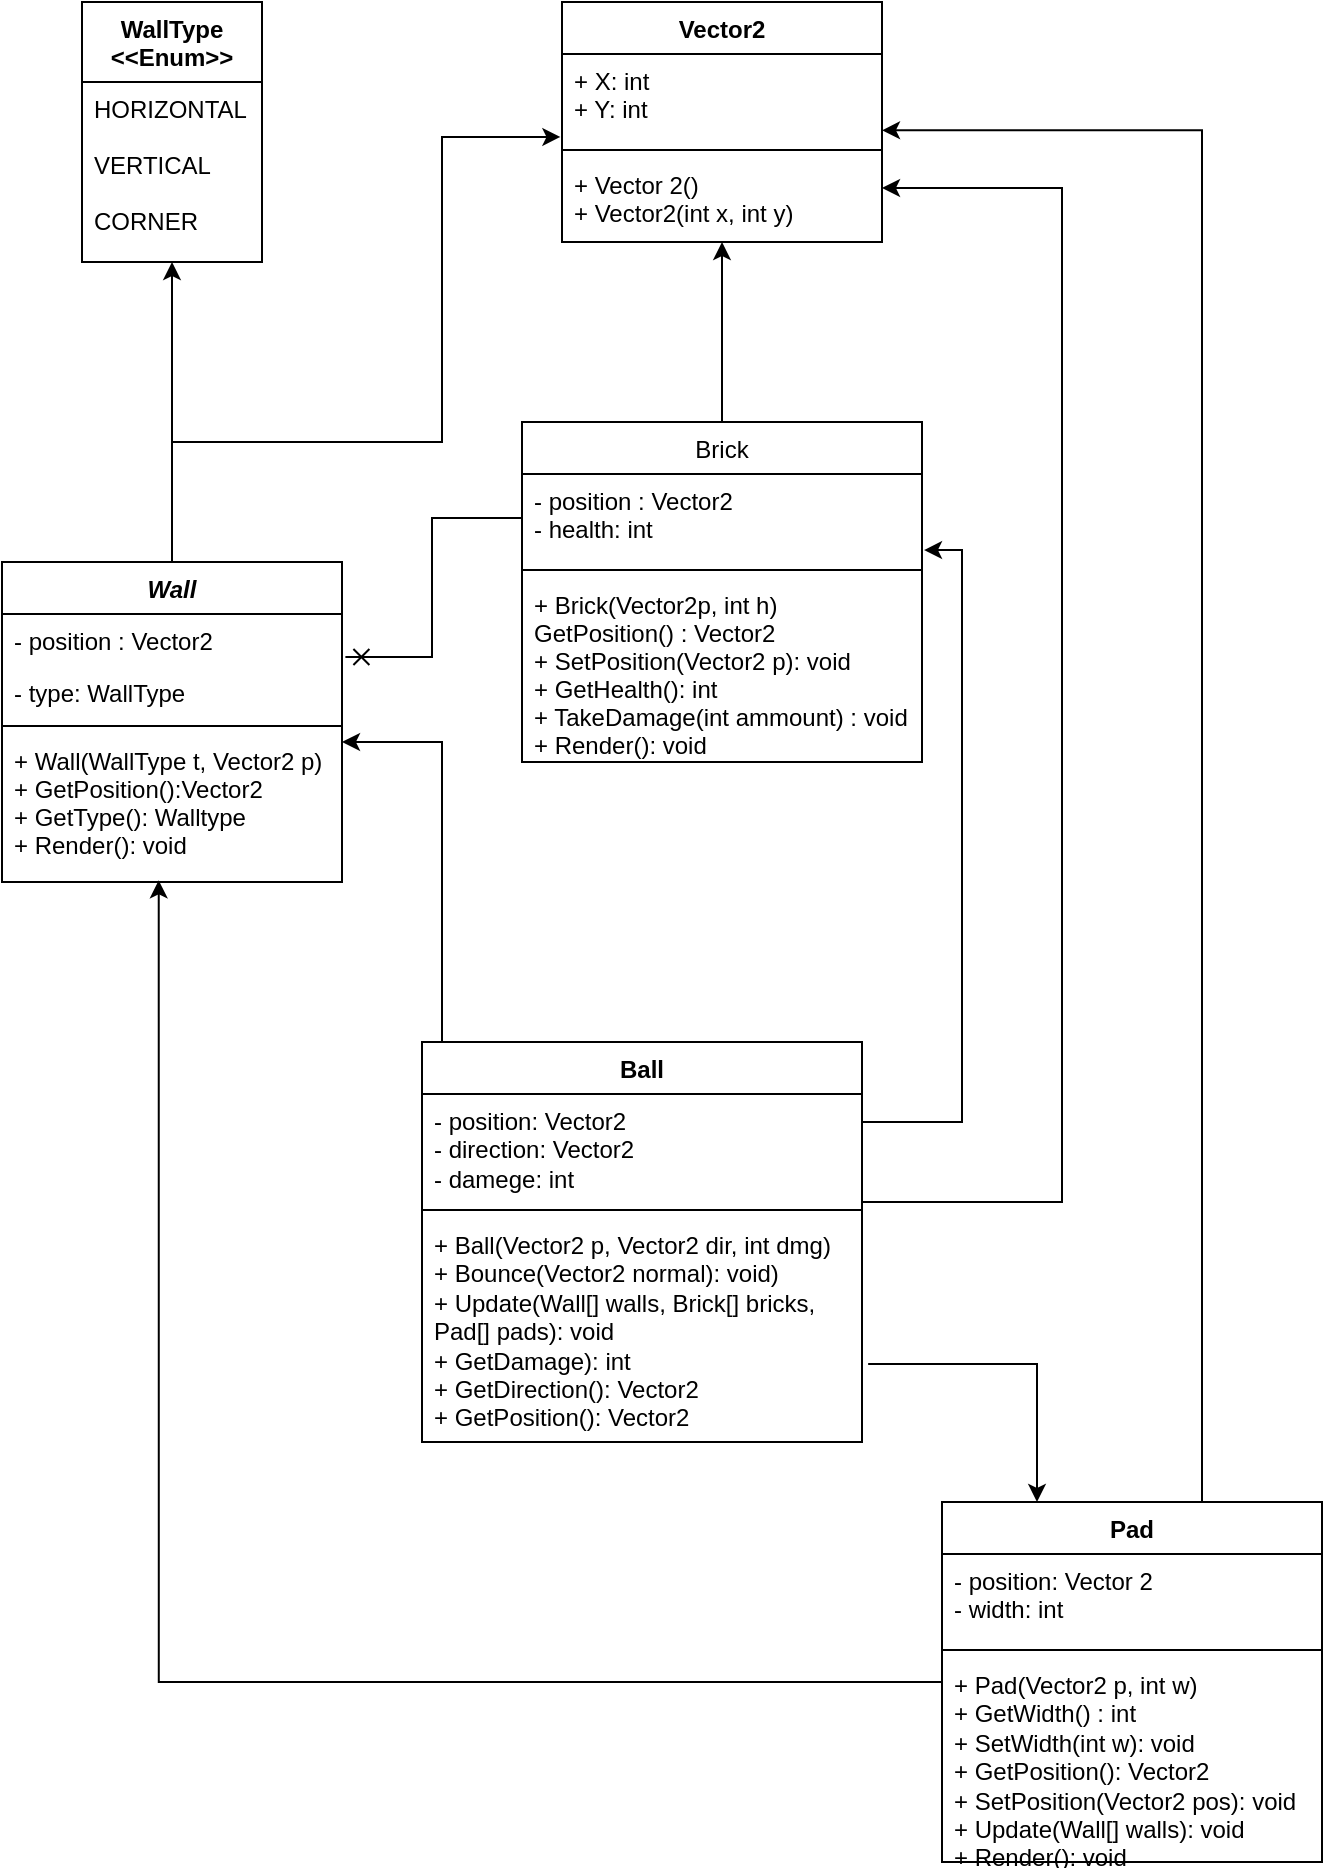 <mxfile version="21.0.6" type="device"><diagram id="C5RBs43oDa-KdzZeNtuy" name="Page-1"><mxGraphModel dx="2049" dy="1080" grid="1" gridSize="10" guides="1" tooltips="1" connect="1" arrows="1" fold="1" page="1" pageScale="1" pageWidth="827" pageHeight="1169" math="0" shadow="0"><root><mxCell id="WIyWlLk6GJQsqaUBKTNV-0"/><mxCell id="WIyWlLk6GJQsqaUBKTNV-1" parent="WIyWlLk6GJQsqaUBKTNV-0"/><mxCell id="a671ot51AHuoS4152dCB-2" style="edgeStyle=orthogonalEdgeStyle;rounded=0;orthogonalLoop=1;jettySize=auto;html=1;entryX=0.5;entryY=1;entryDx=0;entryDy=0;" edge="1" parent="WIyWlLk6GJQsqaUBKTNV-1" source="zkfFHV4jXpPFQw0GAbJ--0" target="zkfFHV4jXpPFQw0GAbJ--13"><mxGeometry relative="1" as="geometry"/></mxCell><mxCell id="a671ot51AHuoS4152dCB-5" style="edgeStyle=orthogonalEdgeStyle;rounded=0;orthogonalLoop=1;jettySize=auto;html=1;entryX=-0.005;entryY=0.943;entryDx=0;entryDy=0;exitX=0.5;exitY=0;exitDx=0;exitDy=0;entryPerimeter=0;" edge="1" parent="WIyWlLk6GJQsqaUBKTNV-1" source="zkfFHV4jXpPFQw0GAbJ--0" target="zkfFHV4jXpPFQw0GAbJ--7"><mxGeometry relative="1" as="geometry"><Array as="points"><mxPoint x="205" y="260"/><mxPoint x="340" y="260"/><mxPoint x="340" y="108"/></Array></mxGeometry></mxCell><mxCell id="zkfFHV4jXpPFQw0GAbJ--0" value="Wall" style="swimlane;fontStyle=3;align=center;verticalAlign=top;childLayout=stackLayout;horizontal=1;startSize=26;horizontalStack=0;resizeParent=1;resizeLast=0;collapsible=1;marginBottom=0;rounded=0;shadow=0;strokeWidth=1;" parent="WIyWlLk6GJQsqaUBKTNV-1" vertex="1"><mxGeometry x="120" y="320" width="170" height="160" as="geometry"><mxRectangle x="230" y="140" width="160" height="26" as="alternateBounds"/></mxGeometry></mxCell><mxCell id="zkfFHV4jXpPFQw0GAbJ--1" value="- position : Vector2" style="text;align=left;verticalAlign=top;spacingLeft=4;spacingRight=4;overflow=hidden;rotatable=0;points=[[0,0.5],[1,0.5]];portConstraint=eastwest;" parent="zkfFHV4jXpPFQw0GAbJ--0" vertex="1"><mxGeometry y="26" width="170" height="26" as="geometry"/></mxCell><mxCell id="zkfFHV4jXpPFQw0GAbJ--2" value="- type: WallType" style="text;align=left;verticalAlign=top;spacingLeft=4;spacingRight=4;overflow=hidden;rotatable=0;points=[[0,0.5],[1,0.5]];portConstraint=eastwest;rounded=0;shadow=0;html=0;" parent="zkfFHV4jXpPFQw0GAbJ--0" vertex="1"><mxGeometry y="52" width="170" height="26" as="geometry"/></mxCell><mxCell id="zkfFHV4jXpPFQw0GAbJ--4" value="" style="line;html=1;strokeWidth=1;align=left;verticalAlign=middle;spacingTop=-1;spacingLeft=3;spacingRight=3;rotatable=0;labelPosition=right;points=[];portConstraint=eastwest;" parent="zkfFHV4jXpPFQw0GAbJ--0" vertex="1"><mxGeometry y="78" width="170" height="8" as="geometry"/></mxCell><mxCell id="zkfFHV4jXpPFQw0GAbJ--5" value="+ Wall(WallType t, Vector2 p)&#10;+ GetPosition():Vector2&#10;+ GetType(): Walltype&#10;+ Render(): void" style="text;align=left;verticalAlign=top;spacingLeft=4;spacingRight=4;overflow=hidden;rotatable=0;points=[[0,0.5],[1,0.5]];portConstraint=eastwest;" parent="zkfFHV4jXpPFQw0GAbJ--0" vertex="1"><mxGeometry y="86" width="170" height="74" as="geometry"/></mxCell><mxCell id="zkfFHV4jXpPFQw0GAbJ--6" value="Vector2" style="swimlane;fontStyle=1;align=center;verticalAlign=top;childLayout=stackLayout;horizontal=1;startSize=26;horizontalStack=0;resizeParent=1;resizeLast=0;collapsible=1;marginBottom=0;rounded=0;shadow=0;strokeWidth=1;" parent="WIyWlLk6GJQsqaUBKTNV-1" vertex="1"><mxGeometry x="400" y="40" width="160" height="120" as="geometry"><mxRectangle x="130" y="380" width="160" height="26" as="alternateBounds"/></mxGeometry></mxCell><mxCell id="zkfFHV4jXpPFQw0GAbJ--7" value="+ X: int&#10;+ Y: int" style="text;align=left;verticalAlign=top;spacingLeft=4;spacingRight=4;overflow=hidden;rotatable=0;points=[[0,0.5],[1,0.5]];portConstraint=eastwest;" parent="zkfFHV4jXpPFQw0GAbJ--6" vertex="1"><mxGeometry y="26" width="160" height="44" as="geometry"/></mxCell><mxCell id="zkfFHV4jXpPFQw0GAbJ--9" value="" style="line;html=1;strokeWidth=1;align=left;verticalAlign=middle;spacingTop=-1;spacingLeft=3;spacingRight=3;rotatable=0;labelPosition=right;points=[];portConstraint=eastwest;" parent="zkfFHV4jXpPFQw0GAbJ--6" vertex="1"><mxGeometry y="70" width="160" height="8" as="geometry"/></mxCell><mxCell id="a671ot51AHuoS4152dCB-4" value="+ Vector 2()&#10;+ Vector2(int x, int y)" style="text;align=left;verticalAlign=top;spacingLeft=4;spacingRight=4;overflow=hidden;rotatable=0;points=[[0,0.5],[1,0.5]];portConstraint=eastwest;" vertex="1" parent="zkfFHV4jXpPFQw0GAbJ--6"><mxGeometry y="78" width="160" height="42" as="geometry"/></mxCell><mxCell id="zkfFHV4jXpPFQw0GAbJ--13" value="WallType&#10;&lt;&lt;Enum&gt;&gt;" style="swimlane;fontStyle=1;align=center;verticalAlign=top;childLayout=stackLayout;horizontal=1;startSize=40;horizontalStack=0;resizeParent=1;resizeLast=0;collapsible=1;marginBottom=0;rounded=0;shadow=0;strokeWidth=1;" parent="WIyWlLk6GJQsqaUBKTNV-1" vertex="1"><mxGeometry x="160" y="40" width="90" height="130" as="geometry"><mxRectangle x="340" y="380" width="170" height="26" as="alternateBounds"/></mxGeometry></mxCell><mxCell id="zkfFHV4jXpPFQw0GAbJ--14" value="HORIZONTAL&#10;&#10;VERTICAL&#10;&#10;CORNER" style="text;align=left;verticalAlign=top;spacingLeft=4;spacingRight=4;overflow=hidden;rotatable=0;points=[[0,0.5],[1,0.5]];portConstraint=eastwest;" parent="zkfFHV4jXpPFQw0GAbJ--13" vertex="1"><mxGeometry y="40" width="90" height="90" as="geometry"/></mxCell><mxCell id="a671ot51AHuoS4152dCB-9" style="edgeStyle=orthogonalEdgeStyle;rounded=0;orthogonalLoop=1;jettySize=auto;html=1;entryX=0.5;entryY=1;entryDx=0;entryDy=0;entryPerimeter=0;exitX=0.5;exitY=0;exitDx=0;exitDy=0;" edge="1" parent="WIyWlLk6GJQsqaUBKTNV-1" source="zkfFHV4jXpPFQw0GAbJ--17" target="a671ot51AHuoS4152dCB-4"><mxGeometry relative="1" as="geometry"><mxPoint x="480" y="320" as="sourcePoint"/></mxGeometry></mxCell><mxCell id="zkfFHV4jXpPFQw0GAbJ--17" value="Brick" style="swimlane;fontStyle=0;align=center;verticalAlign=top;childLayout=stackLayout;horizontal=1;startSize=26;horizontalStack=0;resizeParent=1;resizeLast=0;collapsible=1;marginBottom=0;rounded=0;shadow=0;strokeWidth=1;" parent="WIyWlLk6GJQsqaUBKTNV-1" vertex="1"><mxGeometry x="380" y="250" width="200" height="170" as="geometry"><mxRectangle x="550" y="140" width="160" height="26" as="alternateBounds"/></mxGeometry></mxCell><mxCell id="zkfFHV4jXpPFQw0GAbJ--18" value="- position : Vector2&#10;- health: int" style="text;align=left;verticalAlign=top;spacingLeft=4;spacingRight=4;overflow=hidden;rotatable=0;points=[[0,0.5],[1,0.5]];portConstraint=eastwest;" parent="zkfFHV4jXpPFQw0GAbJ--17" vertex="1"><mxGeometry y="26" width="200" height="44" as="geometry"/></mxCell><mxCell id="zkfFHV4jXpPFQw0GAbJ--23" value="" style="line;html=1;strokeWidth=1;align=left;verticalAlign=middle;spacingTop=-1;spacingLeft=3;spacingRight=3;rotatable=0;labelPosition=right;points=[];portConstraint=eastwest;" parent="zkfFHV4jXpPFQw0GAbJ--17" vertex="1"><mxGeometry y="70" width="200" height="8" as="geometry"/></mxCell><mxCell id="zkfFHV4jXpPFQw0GAbJ--24" value="+ Brick(Vector2p, int h)&#10;GetPosition() : Vector2&#10;+ SetPosition(Vector2 p): void&#10;+ GetHealth(): int&#10;+ TakeDamage(int ammount) : void&#10;+ Render(): void" style="text;align=left;verticalAlign=top;spacingLeft=4;spacingRight=4;overflow=hidden;rotatable=0;points=[[0,0.5],[1,0.5]];portConstraint=eastwest;" parent="zkfFHV4jXpPFQw0GAbJ--17" vertex="1"><mxGeometry y="78" width="200" height="92" as="geometry"/></mxCell><mxCell id="a671ot51AHuoS4152dCB-26" style="edgeStyle=orthogonalEdgeStyle;rounded=0;orthogonalLoop=1;jettySize=auto;html=1;entryX=1;entryY=0.867;entryDx=0;entryDy=0;entryPerimeter=0;" edge="1" parent="WIyWlLk6GJQsqaUBKTNV-1" source="a671ot51AHuoS4152dCB-22" target="zkfFHV4jXpPFQw0GAbJ--7"><mxGeometry relative="1" as="geometry"><mxPoint x="570" y="110" as="targetPoint"/><Array as="points"><mxPoint x="720" y="104"/></Array></mxGeometry></mxCell><mxCell id="a671ot51AHuoS4152dCB-27" style="edgeStyle=orthogonalEdgeStyle;rounded=0;orthogonalLoop=1;jettySize=auto;html=1;entryX=0.461;entryY=0.989;entryDx=0;entryDy=0;entryPerimeter=0;" edge="1" parent="WIyWlLk6GJQsqaUBKTNV-1" source="a671ot51AHuoS4152dCB-22" target="zkfFHV4jXpPFQw0GAbJ--5"><mxGeometry relative="1" as="geometry"><mxPoint x="200" y="490" as="targetPoint"/><Array as="points"><mxPoint x="198" y="880"/></Array></mxGeometry></mxCell><mxCell id="a671ot51AHuoS4152dCB-22" value="Pad" style="swimlane;fontStyle=1;align=center;verticalAlign=top;childLayout=stackLayout;horizontal=1;startSize=26;horizontalStack=0;resizeParent=1;resizeParentMax=0;resizeLast=0;collapsible=1;marginBottom=0;whiteSpace=wrap;html=1;" vertex="1" parent="WIyWlLk6GJQsqaUBKTNV-1"><mxGeometry x="590" y="790" width="190" height="180" as="geometry"/></mxCell><mxCell id="a671ot51AHuoS4152dCB-23" value="- position: Vector 2&lt;br&gt;- width: int" style="text;strokeColor=none;fillColor=none;align=left;verticalAlign=top;spacingLeft=4;spacingRight=4;overflow=hidden;rotatable=0;points=[[0,0.5],[1,0.5]];portConstraint=eastwest;whiteSpace=wrap;html=1;" vertex="1" parent="a671ot51AHuoS4152dCB-22"><mxGeometry y="26" width="190" height="44" as="geometry"/></mxCell><mxCell id="a671ot51AHuoS4152dCB-24" value="" style="line;strokeWidth=1;fillColor=none;align=left;verticalAlign=middle;spacingTop=-1;spacingLeft=3;spacingRight=3;rotatable=0;labelPosition=right;points=[];portConstraint=eastwest;strokeColor=inherit;" vertex="1" parent="a671ot51AHuoS4152dCB-22"><mxGeometry y="70" width="190" height="8" as="geometry"/></mxCell><mxCell id="a671ot51AHuoS4152dCB-25" value="+ Pad(Vector2 p, int w)&lt;br&gt;+ GetWidth() : int&lt;br&gt;+ SetWidth(int w): void&lt;br&gt;+ GetPosition(): Vector2&lt;br&gt;+ SetPosition(Vector2 pos): void&lt;br&gt;+ Update(Wall[] walls): void&lt;br&gt;+ Render(): void" style="text;strokeColor=none;fillColor=none;align=left;verticalAlign=top;spacingLeft=4;spacingRight=4;overflow=hidden;rotatable=0;points=[[0,0.5],[1,0.5]];portConstraint=eastwest;whiteSpace=wrap;html=1;" vertex="1" parent="a671ot51AHuoS4152dCB-22"><mxGeometry y="78" width="190" height="102" as="geometry"/></mxCell><mxCell id="a671ot51AHuoS4152dCB-29" style="edgeStyle=orthogonalEdgeStyle;rounded=0;orthogonalLoop=1;jettySize=auto;html=1;entryX=1.01;entryY=0.827;entryDx=0;entryDy=0;entryPerimeter=0;endArrow=cross;endFill=0;" edge="1" parent="WIyWlLk6GJQsqaUBKTNV-1" source="zkfFHV4jXpPFQw0GAbJ--18" target="zkfFHV4jXpPFQw0GAbJ--1"><mxGeometry relative="1" as="geometry"><Array as="points"><mxPoint x="335" y="298"/><mxPoint x="335" y="367"/></Array></mxGeometry></mxCell><mxCell id="a671ot51AHuoS4152dCB-34" style="edgeStyle=orthogonalEdgeStyle;rounded=0;orthogonalLoop=1;jettySize=auto;html=1;" edge="1" parent="WIyWlLk6GJQsqaUBKTNV-1" source="a671ot51AHuoS4152dCB-30"><mxGeometry relative="1" as="geometry"><mxPoint x="290" y="410" as="targetPoint"/><Array as="points"><mxPoint x="340" y="410"/><mxPoint x="290" y="410"/></Array></mxGeometry></mxCell><mxCell id="a671ot51AHuoS4152dCB-36" style="edgeStyle=orthogonalEdgeStyle;rounded=0;orthogonalLoop=1;jettySize=auto;html=1;entryX=1.005;entryY=0.864;entryDx=0;entryDy=0;entryPerimeter=0;" edge="1" parent="WIyWlLk6GJQsqaUBKTNV-1" source="a671ot51AHuoS4152dCB-30" target="zkfFHV4jXpPFQw0GAbJ--18"><mxGeometry relative="1" as="geometry"><Array as="points"><mxPoint x="600" y="600"/><mxPoint x="600" y="314"/></Array></mxGeometry></mxCell><mxCell id="a671ot51AHuoS4152dCB-30" value="Ball" style="swimlane;fontStyle=1;align=center;verticalAlign=top;childLayout=stackLayout;horizontal=1;startSize=26;horizontalStack=0;resizeParent=1;resizeParentMax=0;resizeLast=0;collapsible=1;marginBottom=0;whiteSpace=wrap;html=1;" vertex="1" parent="WIyWlLk6GJQsqaUBKTNV-1"><mxGeometry x="330" y="560" width="220" height="200" as="geometry"/></mxCell><mxCell id="a671ot51AHuoS4152dCB-31" value="- position: Vector2&lt;br&gt;- direction: Vector2&lt;br&gt;- damege: int" style="text;strokeColor=none;fillColor=none;align=left;verticalAlign=top;spacingLeft=4;spacingRight=4;overflow=hidden;rotatable=0;points=[[0,0.5],[1,0.5]];portConstraint=eastwest;whiteSpace=wrap;html=1;" vertex="1" parent="a671ot51AHuoS4152dCB-30"><mxGeometry y="26" width="220" height="54" as="geometry"/></mxCell><mxCell id="a671ot51AHuoS4152dCB-32" value="" style="line;strokeWidth=1;fillColor=none;align=left;verticalAlign=middle;spacingTop=-1;spacingLeft=3;spacingRight=3;rotatable=0;labelPosition=right;points=[];portConstraint=eastwest;strokeColor=inherit;" vertex="1" parent="a671ot51AHuoS4152dCB-30"><mxGeometry y="80" width="220" height="8" as="geometry"/></mxCell><mxCell id="a671ot51AHuoS4152dCB-33" value="+ Ball(Vector2 p, Vector2 dir, int dmg)&lt;br&gt;+ Bounce(Vector2 normal): void)&amp;nbsp;&lt;br&gt;+ Update(Wall[] walls, Brick[] bricks, Pad[] pads): void&lt;br&gt;+ GetDamage): int&lt;br&gt;+ GetDirection(): Vector2&lt;br&gt;+ GetPosition(): Vector2" style="text;strokeColor=none;fillColor=none;align=left;verticalAlign=top;spacingLeft=4;spacingRight=4;overflow=hidden;rotatable=0;points=[[0,0.5],[1,0.5]];portConstraint=eastwest;whiteSpace=wrap;html=1;" vertex="1" parent="a671ot51AHuoS4152dCB-30"><mxGeometry y="88" width="220" height="112" as="geometry"/></mxCell><mxCell id="a671ot51AHuoS4152dCB-35" style="edgeStyle=orthogonalEdgeStyle;rounded=0;orthogonalLoop=1;jettySize=auto;html=1;entryX=0.25;entryY=0;entryDx=0;entryDy=0;exitX=1.014;exitY=0.652;exitDx=0;exitDy=0;exitPerimeter=0;" edge="1" parent="WIyWlLk6GJQsqaUBKTNV-1" source="a671ot51AHuoS4152dCB-33" target="a671ot51AHuoS4152dCB-22"><mxGeometry relative="1" as="geometry"/></mxCell><mxCell id="a671ot51AHuoS4152dCB-37" style="edgeStyle=orthogonalEdgeStyle;rounded=0;orthogonalLoop=1;jettySize=auto;html=1;entryX=1;entryY=0.357;entryDx=0;entryDy=0;entryPerimeter=0;" edge="1" parent="WIyWlLk6GJQsqaUBKTNV-1" source="a671ot51AHuoS4152dCB-31" target="a671ot51AHuoS4152dCB-4"><mxGeometry relative="1" as="geometry"><Array as="points"><mxPoint x="650" y="640"/><mxPoint x="650" y="133"/></Array></mxGeometry></mxCell></root></mxGraphModel></diagram></mxfile>